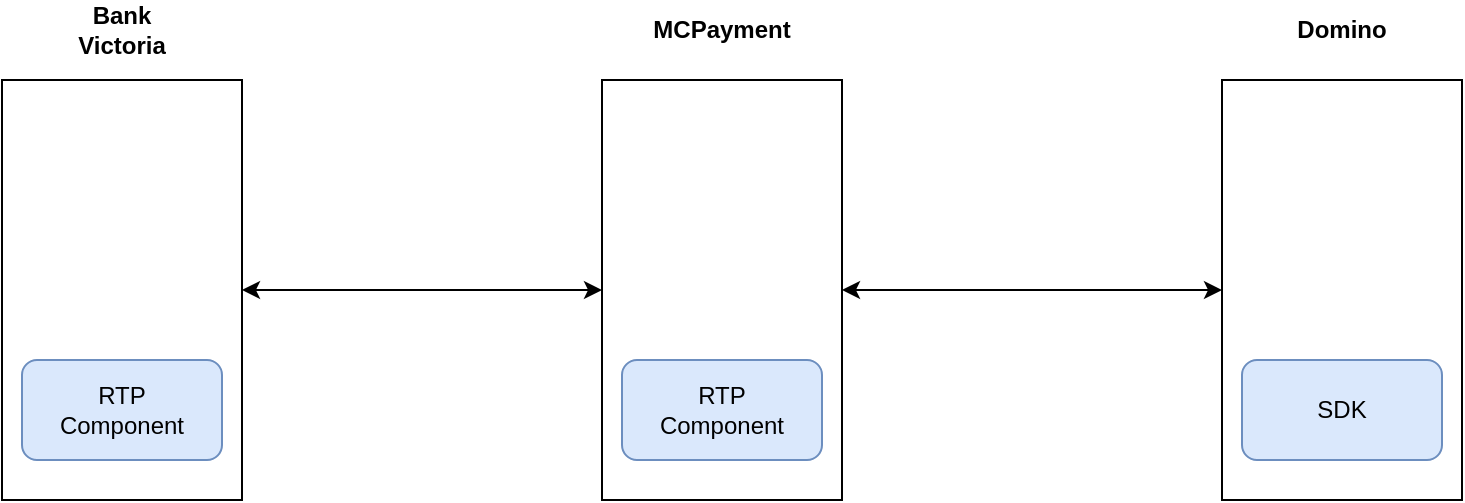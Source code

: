 <mxfile version="17.4.1" type="github">
  <diagram id="5-1qBF89IbfFa1BY4Lqq" name="Page-1">
    <mxGraphModel dx="782" dy="460" grid="1" gridSize="10" guides="1" tooltips="1" connect="1" arrows="1" fold="1" page="1" pageScale="1" pageWidth="850" pageHeight="1100" math="0" shadow="0">
      <root>
        <mxCell id="0" />
        <mxCell id="1" parent="0" />
        <mxCell id="tZL4ecfah4JBYp6cC6tO-1" value="" style="rounded=0;whiteSpace=wrap;html=1;" vertex="1" parent="1">
          <mxGeometry x="80" y="140" width="120" height="210" as="geometry" />
        </mxCell>
        <mxCell id="tZL4ecfah4JBYp6cC6tO-2" value="Bank Victoria" style="text;html=1;strokeColor=none;fillColor=none;align=center;verticalAlign=middle;whiteSpace=wrap;rounded=0;fontStyle=1" vertex="1" parent="1">
          <mxGeometry x="110" y="100" width="60" height="30" as="geometry" />
        </mxCell>
        <mxCell id="tZL4ecfah4JBYp6cC6tO-3" value="" style="rounded=0;whiteSpace=wrap;html=1;" vertex="1" parent="1">
          <mxGeometry x="380" y="140" width="120" height="210" as="geometry" />
        </mxCell>
        <mxCell id="tZL4ecfah4JBYp6cC6tO-4" value="MCPayment" style="text;html=1;strokeColor=none;fillColor=none;align=center;verticalAlign=middle;whiteSpace=wrap;rounded=0;fontStyle=1" vertex="1" parent="1">
          <mxGeometry x="410" y="100" width="60" height="30" as="geometry" />
        </mxCell>
        <mxCell id="tZL4ecfah4JBYp6cC6tO-5" value="" style="rounded=0;whiteSpace=wrap;html=1;" vertex="1" parent="1">
          <mxGeometry x="690" y="140" width="120" height="210" as="geometry" />
        </mxCell>
        <mxCell id="tZL4ecfah4JBYp6cC6tO-6" value="Domino" style="text;html=1;strokeColor=none;fillColor=none;align=center;verticalAlign=middle;whiteSpace=wrap;rounded=0;fontStyle=1" vertex="1" parent="1">
          <mxGeometry x="720" y="100" width="60" height="30" as="geometry" />
        </mxCell>
        <mxCell id="tZL4ecfah4JBYp6cC6tO-7" value="RTP&lt;br&gt;Component" style="rounded=1;whiteSpace=wrap;html=1;fillColor=#dae8fc;strokeColor=#6c8ebf;" vertex="1" parent="1">
          <mxGeometry x="90" y="280" width="100" height="50" as="geometry" />
        </mxCell>
        <mxCell id="tZL4ecfah4JBYp6cC6tO-8" value="RTP&lt;br&gt;Component" style="rounded=1;whiteSpace=wrap;html=1;fillColor=#dae8fc;strokeColor=#6c8ebf;" vertex="1" parent="1">
          <mxGeometry x="390" y="280" width="100" height="50" as="geometry" />
        </mxCell>
        <mxCell id="tZL4ecfah4JBYp6cC6tO-9" value="SDK" style="rounded=1;whiteSpace=wrap;html=1;fillColor=#dae8fc;strokeColor=#6c8ebf;" vertex="1" parent="1">
          <mxGeometry x="700" y="280" width="100" height="50" as="geometry" />
        </mxCell>
        <mxCell id="tZL4ecfah4JBYp6cC6tO-12" value="" style="endArrow=classic;startArrow=classic;html=1;rounded=0;exitX=1;exitY=0.5;exitDx=0;exitDy=0;entryX=0;entryY=0.5;entryDx=0;entryDy=0;" edge="1" parent="1" source="tZL4ecfah4JBYp6cC6tO-1" target="tZL4ecfah4JBYp6cC6tO-3">
          <mxGeometry width="50" height="50" relative="1" as="geometry">
            <mxPoint x="410" y="230" as="sourcePoint" />
            <mxPoint x="460" y="180" as="targetPoint" />
          </mxGeometry>
        </mxCell>
        <mxCell id="tZL4ecfah4JBYp6cC6tO-13" value="" style="endArrow=classic;startArrow=classic;html=1;rounded=0;entryX=0;entryY=0.5;entryDx=0;entryDy=0;" edge="1" parent="1" source="tZL4ecfah4JBYp6cC6tO-3" target="tZL4ecfah4JBYp6cC6tO-5">
          <mxGeometry width="50" height="50" relative="1" as="geometry">
            <mxPoint x="410" y="230" as="sourcePoint" />
            <mxPoint x="460" y="180" as="targetPoint" />
          </mxGeometry>
        </mxCell>
      </root>
    </mxGraphModel>
  </diagram>
</mxfile>
